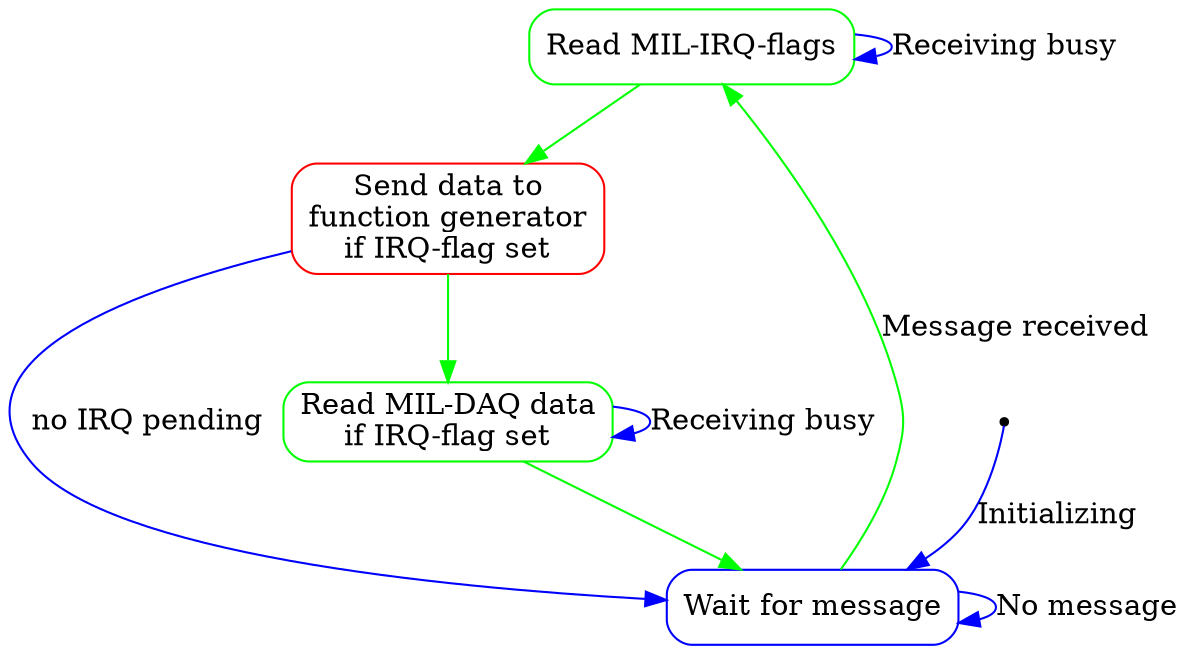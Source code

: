 digraph "generated by DocFsm" {
	node [shape = Mrecord];
	ST_FETCH_STATUS_0 [label = "Read MIL-IRQ-flags", color = green];
	ST_HANDLE_IRQS_0 [label = "Send data to\nfunction generator\nif IRQ-flag set", color = red];
	ST_WAIT_0 [label = "Wait for message", color = blue];
	ST_FETCH_DATA_0 [label = "Read MIL-DAQ data\nif IRQ-flag set", color = green];
	entry0_0 [shape = point, label = "entry0"];
	ST_FETCH_STATUS_0 -> ST_FETCH_STATUS_0 [label = "Receiving busy", color = blue];
	ST_FETCH_STATUS_0 -> ST_HANDLE_IRQS_0 [color = green];
	ST_HANDLE_IRQS_0 -> ST_WAIT_0 [color = blue, label = "no IRQ pending"];
	ST_HANDLE_IRQS_0 -> ST_FETCH_DATA_0 [color = green];
	ST_WAIT_0 -> ST_FETCH_STATUS_0 [label = "Message received", color = green];
	ST_WAIT_0 -> ST_WAIT_0 [label = "No message", color = blue];
	ST_FETCH_DATA_0 -> ST_FETCH_DATA_0 [label = "Receiving busy", color = blue];
	ST_FETCH_DATA_0 -> ST_WAIT_0 [color = green];
	entry0_0 -> ST_WAIT_0 [label = "Initializing", color = blue];
}
